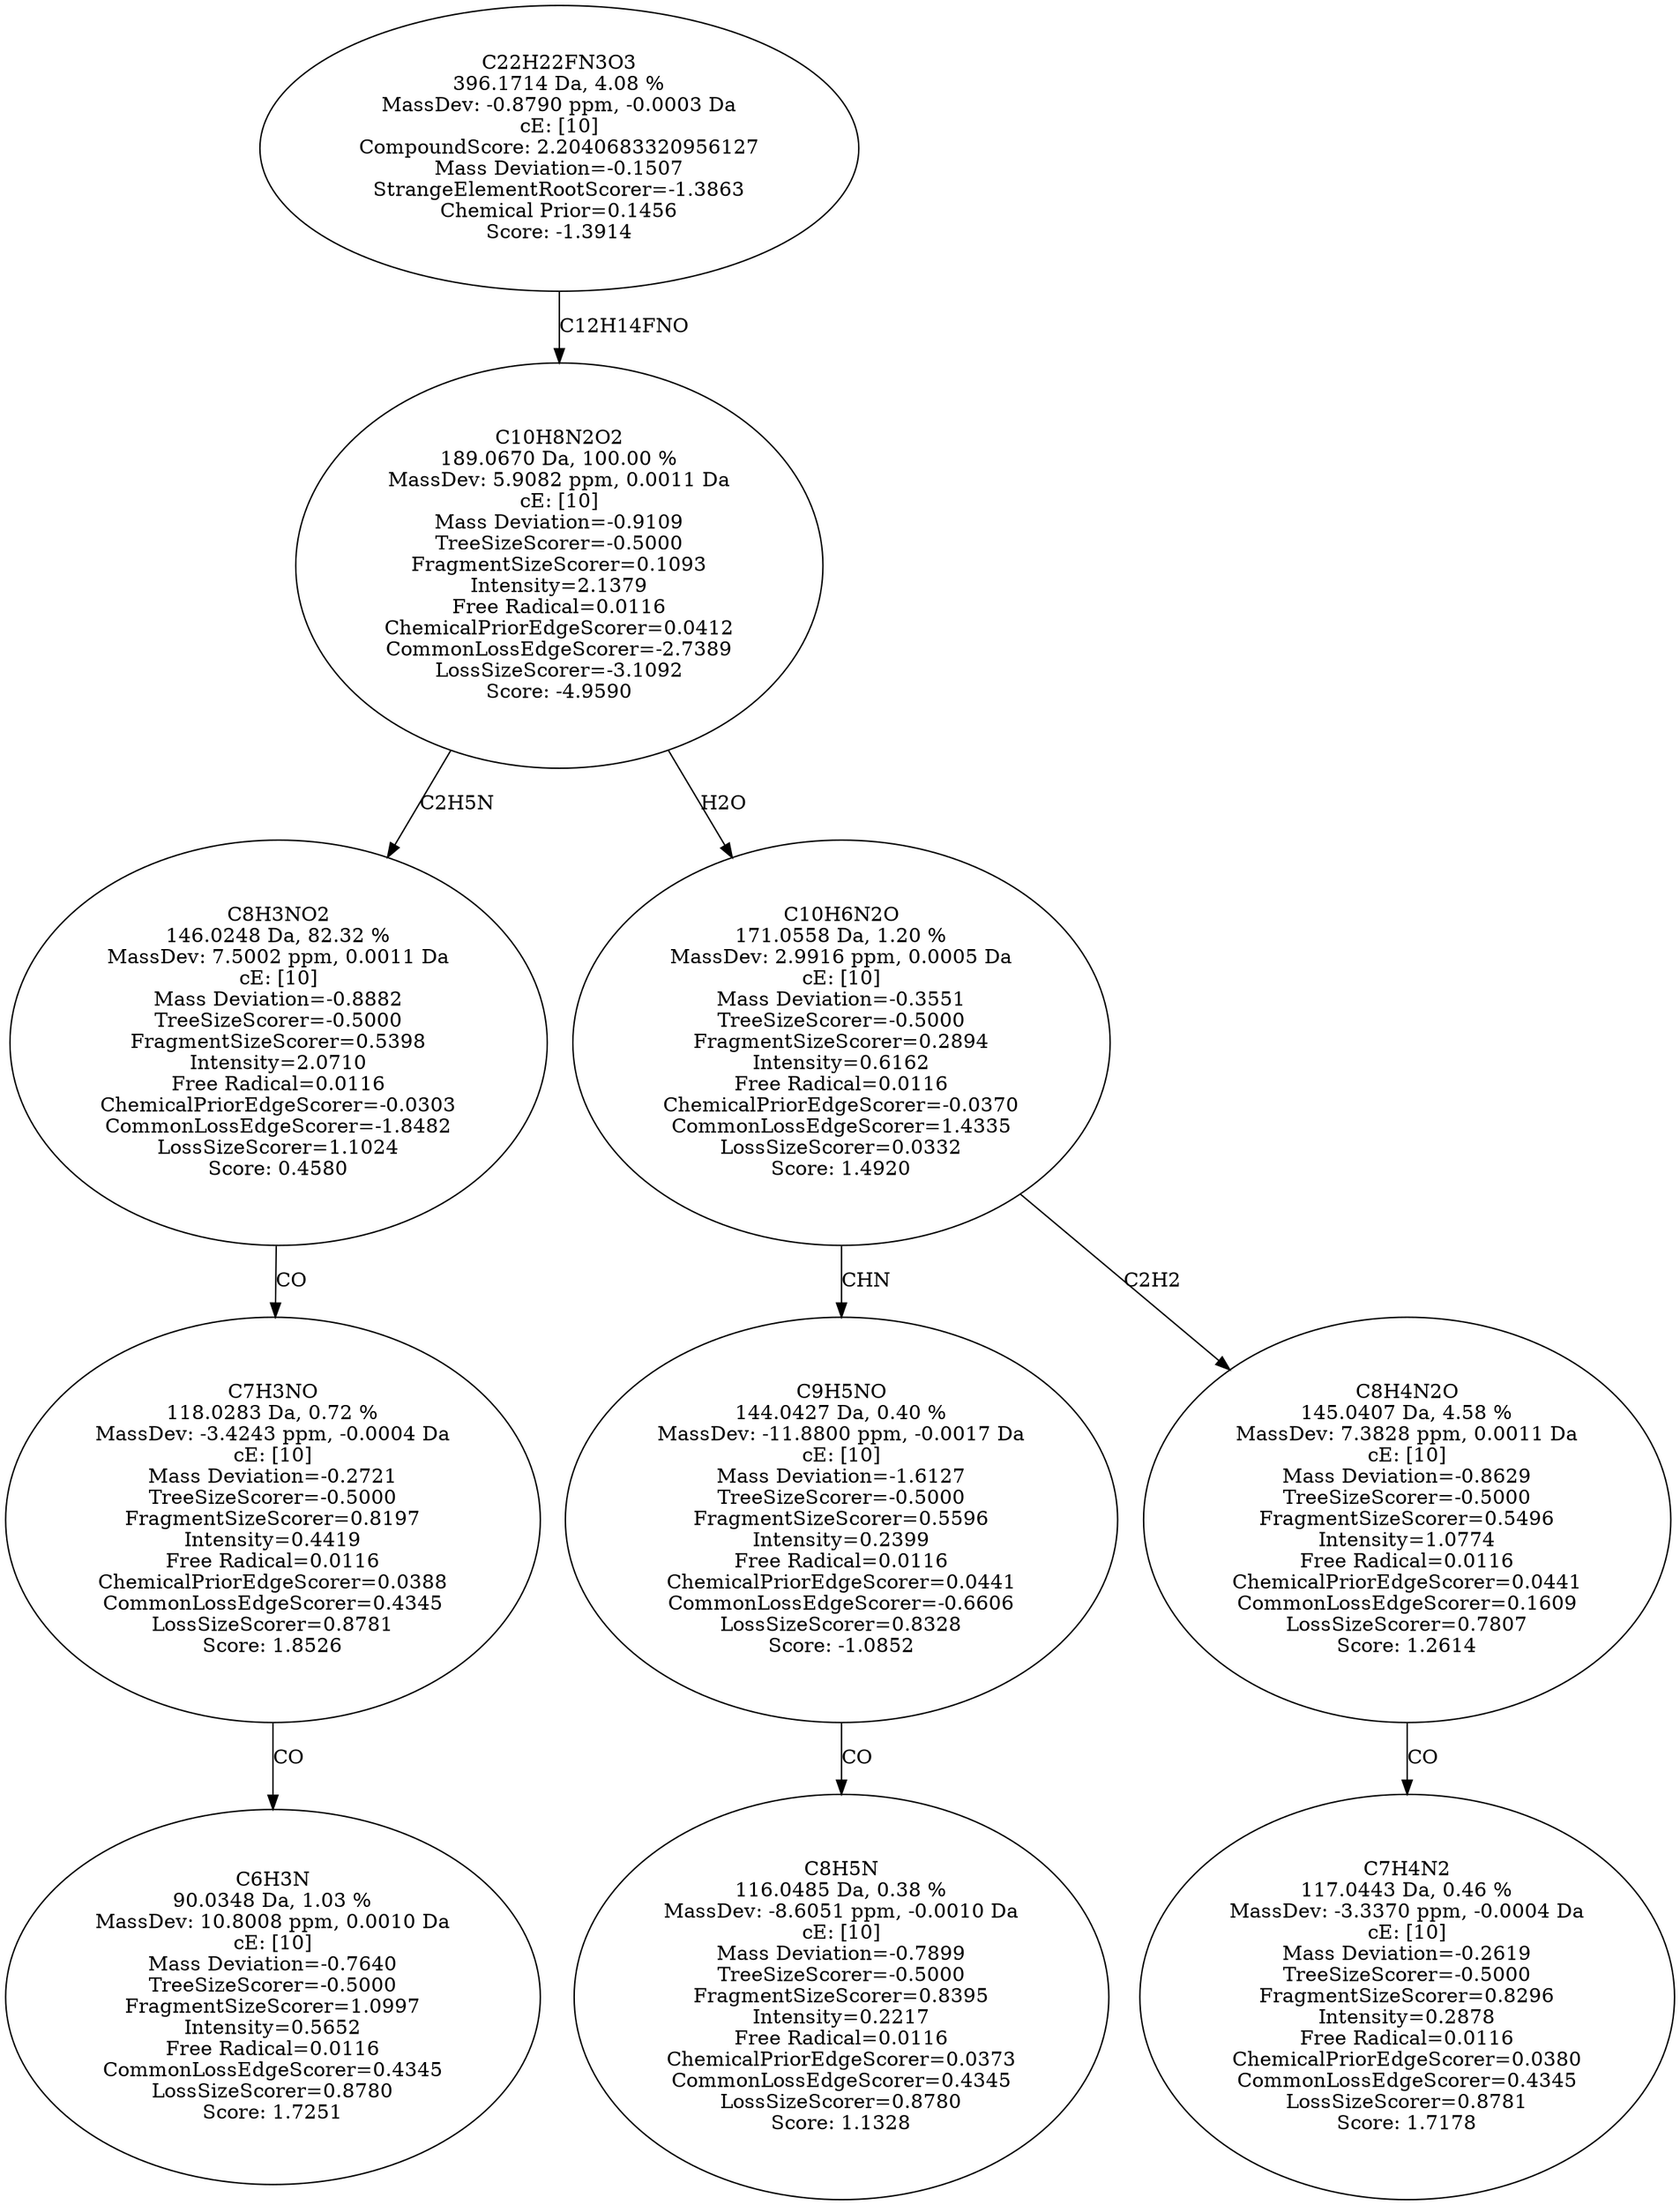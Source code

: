 strict digraph {
v1 [label="C6H3N\n90.0348 Da, 1.03 %\nMassDev: 10.8008 ppm, 0.0010 Da\ncE: [10]\nMass Deviation=-0.7640\nTreeSizeScorer=-0.5000\nFragmentSizeScorer=1.0997\nIntensity=0.5652\nFree Radical=0.0116\nCommonLossEdgeScorer=0.4345\nLossSizeScorer=0.8780\nScore: 1.7251"];
v2 [label="C7H3NO\n118.0283 Da, 0.72 %\nMassDev: -3.4243 ppm, -0.0004 Da\ncE: [10]\nMass Deviation=-0.2721\nTreeSizeScorer=-0.5000\nFragmentSizeScorer=0.8197\nIntensity=0.4419\nFree Radical=0.0116\nChemicalPriorEdgeScorer=0.0388\nCommonLossEdgeScorer=0.4345\nLossSizeScorer=0.8781\nScore: 1.8526"];
v3 [label="C8H3NO2\n146.0248 Da, 82.32 %\nMassDev: 7.5002 ppm, 0.0011 Da\ncE: [10]\nMass Deviation=-0.8882\nTreeSizeScorer=-0.5000\nFragmentSizeScorer=0.5398\nIntensity=2.0710\nFree Radical=0.0116\nChemicalPriorEdgeScorer=-0.0303\nCommonLossEdgeScorer=-1.8482\nLossSizeScorer=1.1024\nScore: 0.4580"];
v4 [label="C8H5N\n116.0485 Da, 0.38 %\nMassDev: -8.6051 ppm, -0.0010 Da\ncE: [10]\nMass Deviation=-0.7899\nTreeSizeScorer=-0.5000\nFragmentSizeScorer=0.8395\nIntensity=0.2217\nFree Radical=0.0116\nChemicalPriorEdgeScorer=0.0373\nCommonLossEdgeScorer=0.4345\nLossSizeScorer=0.8780\nScore: 1.1328"];
v5 [label="C9H5NO\n144.0427 Da, 0.40 %\nMassDev: -11.8800 ppm, -0.0017 Da\ncE: [10]\nMass Deviation=-1.6127\nTreeSizeScorer=-0.5000\nFragmentSizeScorer=0.5596\nIntensity=0.2399\nFree Radical=0.0116\nChemicalPriorEdgeScorer=0.0441\nCommonLossEdgeScorer=-0.6606\nLossSizeScorer=0.8328\nScore: -1.0852"];
v6 [label="C7H4N2\n117.0443 Da, 0.46 %\nMassDev: -3.3370 ppm, -0.0004 Da\ncE: [10]\nMass Deviation=-0.2619\nTreeSizeScorer=-0.5000\nFragmentSizeScorer=0.8296\nIntensity=0.2878\nFree Radical=0.0116\nChemicalPriorEdgeScorer=0.0380\nCommonLossEdgeScorer=0.4345\nLossSizeScorer=0.8781\nScore: 1.7178"];
v7 [label="C8H4N2O\n145.0407 Da, 4.58 %\nMassDev: 7.3828 ppm, 0.0011 Da\ncE: [10]\nMass Deviation=-0.8629\nTreeSizeScorer=-0.5000\nFragmentSizeScorer=0.5496\nIntensity=1.0774\nFree Radical=0.0116\nChemicalPriorEdgeScorer=0.0441\nCommonLossEdgeScorer=0.1609\nLossSizeScorer=0.7807\nScore: 1.2614"];
v8 [label="C10H6N2O\n171.0558 Da, 1.20 %\nMassDev: 2.9916 ppm, 0.0005 Da\ncE: [10]\nMass Deviation=-0.3551\nTreeSizeScorer=-0.5000\nFragmentSizeScorer=0.2894\nIntensity=0.6162\nFree Radical=0.0116\nChemicalPriorEdgeScorer=-0.0370\nCommonLossEdgeScorer=1.4335\nLossSizeScorer=0.0332\nScore: 1.4920"];
v9 [label="C10H8N2O2\n189.0670 Da, 100.00 %\nMassDev: 5.9082 ppm, 0.0011 Da\ncE: [10]\nMass Deviation=-0.9109\nTreeSizeScorer=-0.5000\nFragmentSizeScorer=0.1093\nIntensity=2.1379\nFree Radical=0.0116\nChemicalPriorEdgeScorer=0.0412\nCommonLossEdgeScorer=-2.7389\nLossSizeScorer=-3.1092\nScore: -4.9590"];
v10 [label="C22H22FN3O3\n396.1714 Da, 4.08 %\nMassDev: -0.8790 ppm, -0.0003 Da\ncE: [10]\nCompoundScore: 2.2040683320956127\nMass Deviation=-0.1507\nStrangeElementRootScorer=-1.3863\nChemical Prior=0.1456\nScore: -1.3914"];
v2 -> v1 [label="CO"];
v3 -> v2 [label="CO"];
v9 -> v3 [label="C2H5N"];
v5 -> v4 [label="CO"];
v8 -> v5 [label="CHN"];
v7 -> v6 [label="CO"];
v8 -> v7 [label="C2H2"];
v9 -> v8 [label="H2O"];
v10 -> v9 [label="C12H14FNO"];
}